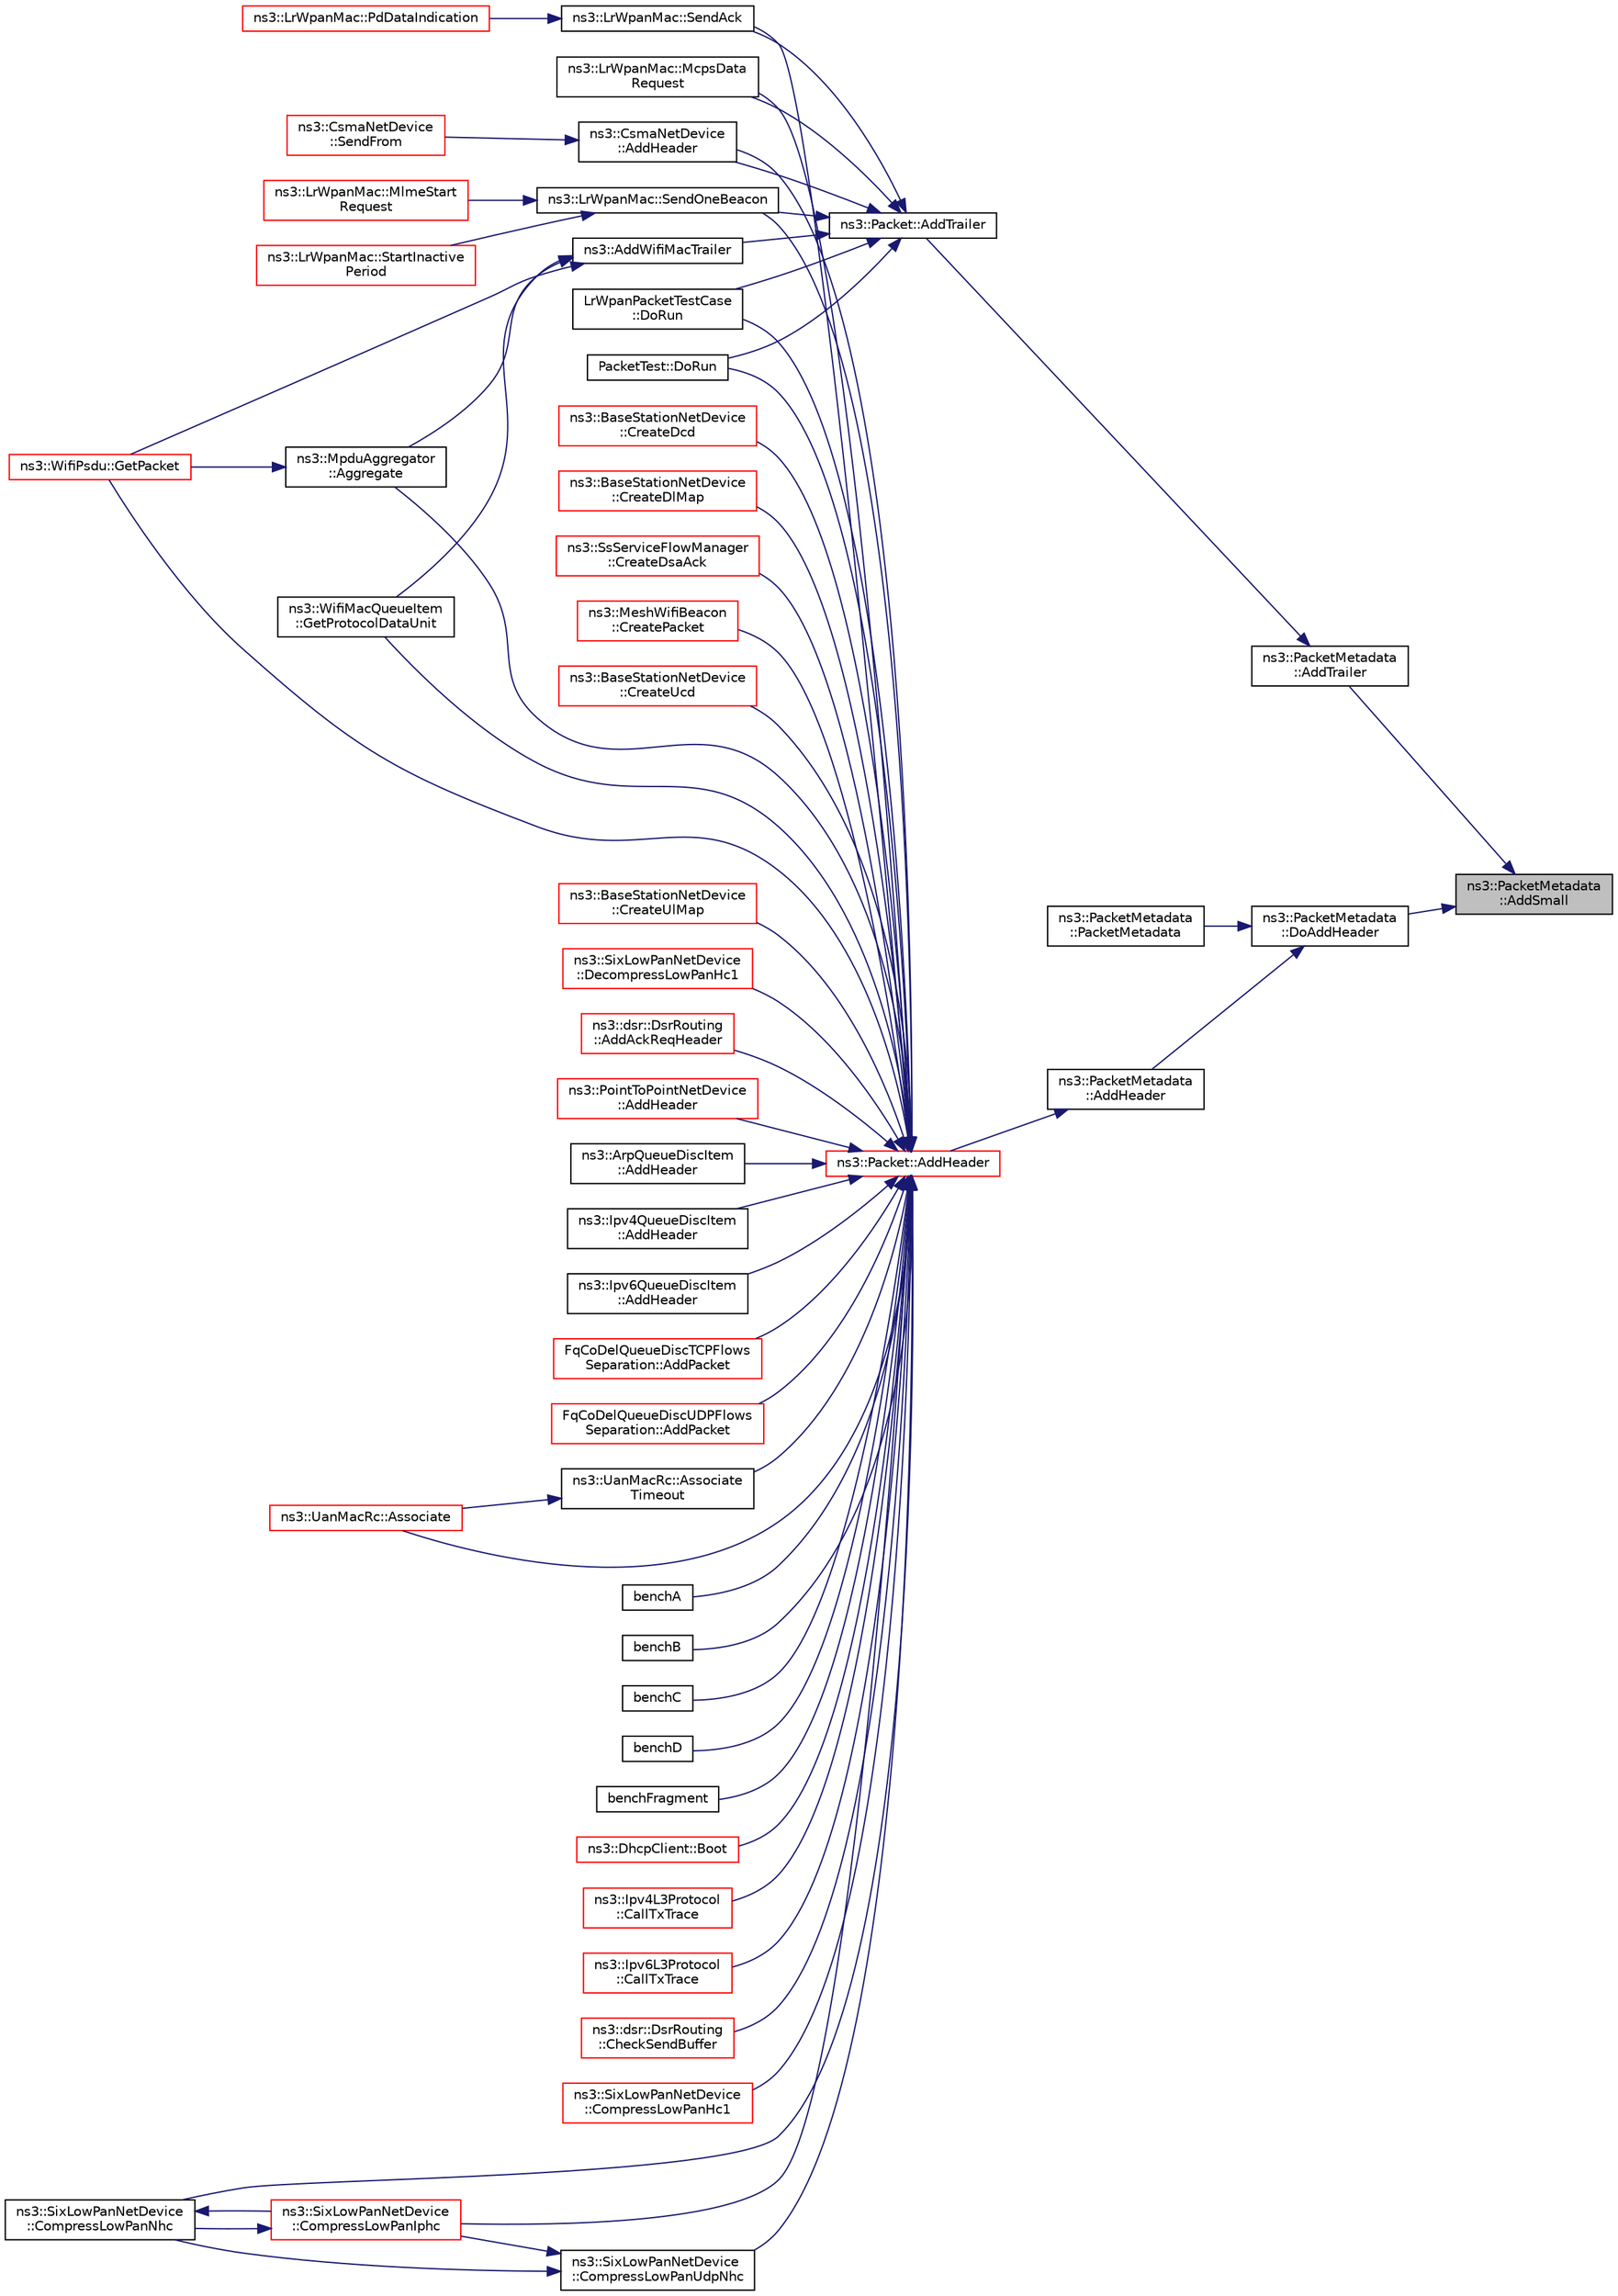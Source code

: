 digraph "ns3::PacketMetadata::AddSmall"
{
 // LATEX_PDF_SIZE
  edge [fontname="Helvetica",fontsize="10",labelfontname="Helvetica",labelfontsize="10"];
  node [fontname="Helvetica",fontsize="10",shape=record];
  rankdir="RL";
  Node1 [label="ns3::PacketMetadata\l::AddSmall",height=0.2,width=0.4,color="black", fillcolor="grey75", style="filled", fontcolor="black",tooltip="Add a SmallItem."];
  Node1 -> Node2 [dir="back",color="midnightblue",fontsize="10",style="solid",fontname="Helvetica"];
  Node2 [label="ns3::PacketMetadata\l::AddTrailer",height=0.2,width=0.4,color="black", fillcolor="white", style="filled",URL="$classns3_1_1_packet_metadata.html#afd698b5f0ce0e9f498fff8a6915837c5",tooltip="Add a trailer."];
  Node2 -> Node3 [dir="back",color="midnightblue",fontsize="10",style="solid",fontname="Helvetica"];
  Node3 [label="ns3::Packet::AddTrailer",height=0.2,width=0.4,color="black", fillcolor="white", style="filled",URL="$classns3_1_1_packet.html#ae26b490c30ae5bc98be5181ec6e06db8",tooltip="Add trailer to this packet."];
  Node3 -> Node4 [dir="back",color="midnightblue",fontsize="10",style="solid",fontname="Helvetica"];
  Node4 [label="ns3::CsmaNetDevice\l::AddHeader",height=0.2,width=0.4,color="black", fillcolor="white", style="filled",URL="$classns3_1_1_csma_net_device.html#a736bf6ce5851ace677f8fc693a92855c",tooltip="Adds the necessary headers and trailers to a packet of data in order to respect the packet type."];
  Node4 -> Node5 [dir="back",color="midnightblue",fontsize="10",style="solid",fontname="Helvetica"];
  Node5 [label="ns3::CsmaNetDevice\l::SendFrom",height=0.2,width=0.4,color="red", fillcolor="white", style="filled",URL="$classns3_1_1_csma_net_device.html#ad7cb5da0e3fb59bd1670c8fa0af4b775",tooltip="Start sending a packet down the channel, with MAC spoofing."];
  Node3 -> Node7 [dir="back",color="midnightblue",fontsize="10",style="solid",fontname="Helvetica"];
  Node7 [label="ns3::AddWifiMacTrailer",height=0.2,width=0.4,color="black", fillcolor="white", style="filled",URL="$namespacens3.html#ab329ba01637c33843b592aebe17df72f",tooltip="Add FCS trailer to a packet."];
  Node7 -> Node8 [dir="back",color="midnightblue",fontsize="10",style="solid",fontname="Helvetica"];
  Node8 [label="ns3::MpduAggregator\l::Aggregate",height=0.2,width=0.4,color="black", fillcolor="white", style="filled",URL="$classns3_1_1_mpdu_aggregator.html#a8e4e158ca23bbd3141f8c584dcb7a5dc",tooltip="Aggregate an MPDU to an A-MPDU."];
  Node8 -> Node9 [dir="back",color="midnightblue",fontsize="10",style="solid",fontname="Helvetica"];
  Node9 [label="ns3::WifiPsdu::GetPacket",height=0.2,width=0.4,color="red", fillcolor="white", style="filled",URL="$classns3_1_1_wifi_psdu.html#aee5f98fb36fec0f9a3d20ecc0214ace0",tooltip="Get the PSDU as a single packet."];
  Node7 -> Node9 [dir="back",color="midnightblue",fontsize="10",style="solid",fontname="Helvetica"];
  Node7 -> Node42 [dir="back",color="midnightblue",fontsize="10",style="solid",fontname="Helvetica"];
  Node42 [label="ns3::WifiMacQueueItem\l::GetProtocolDataUnit",height=0.2,width=0.4,color="black", fillcolor="white", style="filled",URL="$classns3_1_1_wifi_mac_queue_item.html#a9217fe2d00a5893b968d524376ff167c",tooltip="Get the MAC protocol data unit (MPDU) corresponding to this item (i.e."];
  Node3 -> Node43 [dir="back",color="midnightblue",fontsize="10",style="solid",fontname="Helvetica"];
  Node43 [label="LrWpanPacketTestCase\l::DoRun",height=0.2,width=0.4,color="black", fillcolor="white", style="filled",URL="$class_lr_wpan_packet_test_case.html#ae85f64d48a71983a4a43f49e5571546a",tooltip="Implementation to actually run this TestCase."];
  Node3 -> Node44 [dir="back",color="midnightblue",fontsize="10",style="solid",fontname="Helvetica"];
  Node44 [label="PacketTest::DoRun",height=0.2,width=0.4,color="black", fillcolor="white", style="filled",URL="$class_packet_test.html#a2f4d69aa1b21616ea14efd54fee55da2",tooltip="Implementation to actually run this TestCase."];
  Node3 -> Node45 [dir="back",color="midnightblue",fontsize="10",style="solid",fontname="Helvetica"];
  Node45 [label="ns3::LrWpanMac::McpsData\lRequest",height=0.2,width=0.4,color="black", fillcolor="white", style="filled",URL="$classns3_1_1_lr_wpan_mac.html#acb3f2c60655d459aeb85b20536d1f7ce",tooltip="IEEE 802.15.4-2006, section 7.1.1.1 MCPS-DATA.request Request to transfer a MSDU."];
  Node3 -> Node46 [dir="back",color="midnightblue",fontsize="10",style="solid",fontname="Helvetica"];
  Node46 [label="ns3::LrWpanMac::SendAck",height=0.2,width=0.4,color="black", fillcolor="white", style="filled",URL="$classns3_1_1_lr_wpan_mac.html#afdf2ca2fc6e15fbb1767720607a101f8",tooltip="Send an acknowledgment packet for the given sequence number."];
  Node46 -> Node47 [dir="back",color="midnightblue",fontsize="10",style="solid",fontname="Helvetica"];
  Node47 [label="ns3::LrWpanMac::PdDataIndication",height=0.2,width=0.4,color="red", fillcolor="white", style="filled",URL="$classns3_1_1_lr_wpan_mac.html#a71139cc1bd26ab1c0a9c2e7791631389",tooltip="IEEE 802.15.4-2006 section 6.2.1.3 PD-DATA.indication Indicates the transfer of an MPDU from PHY to M..."];
  Node3 -> Node64 [dir="back",color="midnightblue",fontsize="10",style="solid",fontname="Helvetica"];
  Node64 [label="ns3::LrWpanMac::SendOneBeacon",height=0.2,width=0.4,color="black", fillcolor="white", style="filled",URL="$classns3_1_1_lr_wpan_mac.html#a1e33a2a8f1614f73cfa1ef2632a69bc3",tooltip="Called to send a single beacon frame."];
  Node64 -> Node65 [dir="back",color="midnightblue",fontsize="10",style="solid",fontname="Helvetica"];
  Node65 [label="ns3::LrWpanMac::MlmeStart\lRequest",height=0.2,width=0.4,color="red", fillcolor="white", style="filled",URL="$classns3_1_1_lr_wpan_mac.html#a3b31c2f44927a19d0bc74fd8236decaa",tooltip="IEEE 802.15.4-2006, section 7.1.14.1 MLME-START.request Request to allow a PAN coordinator to initiat..."];
  Node64 -> Node67 [dir="back",color="midnightblue",fontsize="10",style="solid",fontname="Helvetica"];
  Node67 [label="ns3::LrWpanMac::StartInactive\lPeriod",height=0.2,width=0.4,color="red", fillcolor="white", style="filled",URL="$classns3_1_1_lr_wpan_mac.html#a3fd053f59ce783b24414369e1077dff4",tooltip="Start the Inactive Period in a beacon-enabled mode."];
  Node1 -> Node71 [dir="back",color="midnightblue",fontsize="10",style="solid",fontname="Helvetica"];
  Node71 [label="ns3::PacketMetadata\l::DoAddHeader",height=0.2,width=0.4,color="black", fillcolor="white", style="filled",URL="$classns3_1_1_packet_metadata.html#ae5ad09674e28733405c49b2655c51a5a",tooltip="Add an header."];
  Node71 -> Node72 [dir="back",color="midnightblue",fontsize="10",style="solid",fontname="Helvetica"];
  Node72 [label="ns3::PacketMetadata\l::PacketMetadata",height=0.2,width=0.4,color="black", fillcolor="white", style="filled",URL="$classns3_1_1_packet_metadata.html#a3c1a7bc063be52d90c9bdf7dbbcfeff7",tooltip="Constructor."];
  Node71 -> Node73 [dir="back",color="midnightblue",fontsize="10",style="solid",fontname="Helvetica"];
  Node73 [label="ns3::PacketMetadata\l::AddHeader",height=0.2,width=0.4,color="black", fillcolor="white", style="filled",URL="$classns3_1_1_packet_metadata.html#abdce736c4c5f647242f0808c0d2f9249",tooltip="Add an header."];
  Node73 -> Node74 [dir="back",color="midnightblue",fontsize="10",style="solid",fontname="Helvetica"];
  Node74 [label="ns3::Packet::AddHeader",height=0.2,width=0.4,color="red", fillcolor="white", style="filled",URL="$classns3_1_1_packet.html#a465108c595a0bc592095cbcab1832ed8",tooltip="Add header to this packet."];
  Node74 -> Node75 [dir="back",color="midnightblue",fontsize="10",style="solid",fontname="Helvetica"];
  Node75 [label="ns3::dsr::DsrRouting\l::AddAckReqHeader",height=0.2,width=0.4,color="red", fillcolor="white", style="filled",URL="$classns3_1_1dsr_1_1_dsr_routing.html#a8ce910f1c56dc238ff98117c784c4541",tooltip="This function is called to add ack request header for network acknowledgement."];
  Node74 -> Node4 [dir="back",color="midnightblue",fontsize="10",style="solid",fontname="Helvetica"];
  Node74 -> Node98 [dir="back",color="midnightblue",fontsize="10",style="solid",fontname="Helvetica"];
  Node98 [label="ns3::PointToPointNetDevice\l::AddHeader",height=0.2,width=0.4,color="red", fillcolor="white", style="filled",URL="$classns3_1_1_point_to_point_net_device.html#a041de407f1f7fac39ba2c961f857fedb",tooltip="Adds the necessary headers and trailers to a packet of data in order to respect the protocol implemen..."];
  Node74 -> Node100 [dir="back",color="midnightblue",fontsize="10",style="solid",fontname="Helvetica"];
  Node100 [label="ns3::ArpQueueDiscItem\l::AddHeader",height=0.2,width=0.4,color="black", fillcolor="white", style="filled",URL="$classns3_1_1_arp_queue_disc_item.html#a7bf1c37bc6b9af40c9fe16bfb4a92fcc",tooltip="Add the header to the packet."];
  Node74 -> Node101 [dir="back",color="midnightblue",fontsize="10",style="solid",fontname="Helvetica"];
  Node101 [label="ns3::Ipv4QueueDiscItem\l::AddHeader",height=0.2,width=0.4,color="black", fillcolor="white", style="filled",URL="$classns3_1_1_ipv4_queue_disc_item.html#a935709924d746dddbdc4d82e7a4a751d",tooltip="Add the header to the packet."];
  Node74 -> Node102 [dir="back",color="midnightblue",fontsize="10",style="solid",fontname="Helvetica"];
  Node102 [label="ns3::Ipv6QueueDiscItem\l::AddHeader",height=0.2,width=0.4,color="black", fillcolor="white", style="filled",URL="$classns3_1_1_ipv6_queue_disc_item.html#a265d5b2e270107d4a243b0af10f01ac7",tooltip="Add the header to the packet."];
  Node74 -> Node103 [dir="back",color="midnightblue",fontsize="10",style="solid",fontname="Helvetica"];
  Node103 [label="FqCoDelQueueDiscTCPFlows\lSeparation::AddPacket",height=0.2,width=0.4,color="red", fillcolor="white", style="filled",URL="$class_fq_co_del_queue_disc_t_c_p_flows_separation.html#ae3d3e59d786d4cc53a9140ac1a870a4b",tooltip=" "];
  Node74 -> Node105 [dir="back",color="midnightblue",fontsize="10",style="solid",fontname="Helvetica"];
  Node105 [label="FqCoDelQueueDiscUDPFlows\lSeparation::AddPacket",height=0.2,width=0.4,color="red", fillcolor="white", style="filled",URL="$class_fq_co_del_queue_disc_u_d_p_flows_separation.html#a632c0fbc4d46616fedb0b9ab9f75e769",tooltip=" "];
  Node74 -> Node8 [dir="back",color="midnightblue",fontsize="10",style="solid",fontname="Helvetica"];
  Node74 -> Node107 [dir="back",color="midnightblue",fontsize="10",style="solid",fontname="Helvetica"];
  Node107 [label="ns3::UanMacRc::Associate",height=0.2,width=0.4,color="red", fillcolor="white", style="filled",URL="$classns3_1_1_uan_mac_rc.html#ad0c89fbba2f362b7915cd33809cbad14",tooltip="Associate with a gateway by sending the first GWPING."];
  Node74 -> Node109 [dir="back",color="midnightblue",fontsize="10",style="solid",fontname="Helvetica"];
  Node109 [label="ns3::UanMacRc::Associate\lTimeout",height=0.2,width=0.4,color="black", fillcolor="white", style="filled",URL="$classns3_1_1_uan_mac_rc.html#af23682ff6db736c6a2c9eceae8252cd2",tooltip="Periodically retry association."];
  Node109 -> Node107 [dir="back",color="midnightblue",fontsize="10",style="solid",fontname="Helvetica"];
  Node74 -> Node110 [dir="back",color="midnightblue",fontsize="10",style="solid",fontname="Helvetica"];
  Node110 [label="benchA",height=0.2,width=0.4,color="black", fillcolor="white", style="filled",URL="$bench-packets_8cc.html#a8dec890013c3163ad1ef5504b69c6649",tooltip=" "];
  Node74 -> Node111 [dir="back",color="midnightblue",fontsize="10",style="solid",fontname="Helvetica"];
  Node111 [label="benchB",height=0.2,width=0.4,color="black", fillcolor="white", style="filled",URL="$bench-packets_8cc.html#a23d31548f9c46cb96e61b348dd0866f4",tooltip=" "];
  Node74 -> Node112 [dir="back",color="midnightblue",fontsize="10",style="solid",fontname="Helvetica"];
  Node112 [label="benchC",height=0.2,width=0.4,color="black", fillcolor="white", style="filled",URL="$bench-packets_8cc.html#a5613722f6b404b5eab9952d35cb27aea",tooltip=" "];
  Node74 -> Node113 [dir="back",color="midnightblue",fontsize="10",style="solid",fontname="Helvetica"];
  Node113 [label="benchD",height=0.2,width=0.4,color="black", fillcolor="white", style="filled",URL="$bench-packets_8cc.html#a634d9ba79419175aa50058585770b0b6",tooltip=" "];
  Node74 -> Node114 [dir="back",color="midnightblue",fontsize="10",style="solid",fontname="Helvetica"];
  Node114 [label="benchFragment",height=0.2,width=0.4,color="black", fillcolor="white", style="filled",URL="$bench-packets_8cc.html#a6cabc7d91c4117351e595e4bb94b141d",tooltip=" "];
  Node74 -> Node115 [dir="back",color="midnightblue",fontsize="10",style="solid",fontname="Helvetica"];
  Node115 [label="ns3::DhcpClient::Boot",height=0.2,width=0.4,color="red", fillcolor="white", style="filled",URL="$classns3_1_1_dhcp_client.html#a722283f15dedcb758b71d9846867e16e",tooltip="Sends DHCP DISCOVER and changes the client state to WAIT_OFFER."];
  Node74 -> Node124 [dir="back",color="midnightblue",fontsize="10",style="solid",fontname="Helvetica"];
  Node124 [label="ns3::Ipv4L3Protocol\l::CallTxTrace",height=0.2,width=0.4,color="red", fillcolor="white", style="filled",URL="$classns3_1_1_ipv4_l3_protocol.html#a04cbb7540c6f22a2870f118715b6a703",tooltip="Make a copy of the packet, add the header and invoke the TX trace callback."];
  Node74 -> Node137 [dir="back",color="midnightblue",fontsize="10",style="solid",fontname="Helvetica"];
  Node137 [label="ns3::Ipv6L3Protocol\l::CallTxTrace",height=0.2,width=0.4,color="red", fillcolor="white", style="filled",URL="$classns3_1_1_ipv6_l3_protocol.html#a40e29e34a97639ad1caad6b64e732454",tooltip="Make a copy of the packet, add the header and invoke the TX trace callback."];
  Node74 -> Node77 [dir="back",color="midnightblue",fontsize="10",style="solid",fontname="Helvetica"];
  Node77 [label="ns3::dsr::DsrRouting\l::CheckSendBuffer",height=0.2,width=0.4,color="red", fillcolor="white", style="filled",URL="$classns3_1_1dsr_1_1_dsr_routing.html#a03ace9023e9fe58434dc004123c7d9e0",tooltip="Check the send buffer of packets with route when send buffer timer expire."];
  Node74 -> Node147 [dir="back",color="midnightblue",fontsize="10",style="solid",fontname="Helvetica"];
  Node147 [label="ns3::SixLowPanNetDevice\l::CompressLowPanHc1",height=0.2,width=0.4,color="red", fillcolor="white", style="filled",URL="$classns3_1_1_six_low_pan_net_device.html#a0e1957fbfb793cd011b4b3f89c550b8f",tooltip="Compress the headers according to HC1 compression."];
  Node74 -> Node151 [dir="back",color="midnightblue",fontsize="10",style="solid",fontname="Helvetica"];
  Node151 [label="ns3::SixLowPanNetDevice\l::CompressLowPanIphc",height=0.2,width=0.4,color="red", fillcolor="white", style="filled",URL="$classns3_1_1_six_low_pan_net_device.html#a67bf1501ba018d90c5bdb442371a3722",tooltip="Compress the headers according to IPHC compression."];
  Node151 -> Node152 [dir="back",color="midnightblue",fontsize="10",style="solid",fontname="Helvetica"];
  Node152 [label="ns3::SixLowPanNetDevice\l::CompressLowPanNhc",height=0.2,width=0.4,color="black", fillcolor="white", style="filled",URL="$classns3_1_1_six_low_pan_net_device.html#a41d34fd1612e7e6911614fadfef6ab67",tooltip="Compress the headers according to NHC compression."];
  Node152 -> Node151 [dir="back",color="midnightblue",fontsize="10",style="solid",fontname="Helvetica"];
  Node74 -> Node152 [dir="back",color="midnightblue",fontsize="10",style="solid",fontname="Helvetica"];
  Node74 -> Node153 [dir="back",color="midnightblue",fontsize="10",style="solid",fontname="Helvetica"];
  Node153 [label="ns3::SixLowPanNetDevice\l::CompressLowPanUdpNhc",height=0.2,width=0.4,color="black", fillcolor="white", style="filled",URL="$classns3_1_1_six_low_pan_net_device.html#aa163cb1c6e2c82e208692f9bae9b5189",tooltip="Compress the headers according to NHC compression."];
  Node153 -> Node151 [dir="back",color="midnightblue",fontsize="10",style="solid",fontname="Helvetica"];
  Node153 -> Node152 [dir="back",color="midnightblue",fontsize="10",style="solid",fontname="Helvetica"];
  Node74 -> Node154 [dir="back",color="midnightblue",fontsize="10",style="solid",fontname="Helvetica"];
  Node154 [label="ns3::BaseStationNetDevice\l::CreateDcd",height=0.2,width=0.4,color="red", fillcolor="white", style="filled",URL="$classns3_1_1_base_station_net_device.html#a4228fe5a44d28453e2a1188ac4d31e8d",tooltip="Create DCD."];
  Node74 -> Node164 [dir="back",color="midnightblue",fontsize="10",style="solid",fontname="Helvetica"];
  Node164 [label="ns3::BaseStationNetDevice\l::CreateDlMap",height=0.2,width=0.4,color="red", fillcolor="white", style="filled",URL="$classns3_1_1_base_station_net_device.html#ab03962233fca4f8e6581c87ce34b8170",tooltip="Create DL map."];
  Node74 -> Node165 [dir="back",color="midnightblue",fontsize="10",style="solid",fontname="Helvetica"];
  Node165 [label="ns3::SsServiceFlowManager\l::CreateDsaAck",height=0.2,width=0.4,color="red", fillcolor="white", style="filled",URL="$classns3_1_1_ss_service_flow_manager.html#aa1284d53599ef6f1c4ba3f7dd3ac8f09",tooltip="Create DSA ack."];
  Node74 -> Node167 [dir="back",color="midnightblue",fontsize="10",style="solid",fontname="Helvetica"];
  Node167 [label="ns3::MeshWifiBeacon\l::CreatePacket",height=0.2,width=0.4,color="red", fillcolor="white", style="filled",URL="$classns3_1_1_mesh_wifi_beacon.html#a826279378f1756d0f201bae17bbdae90",tooltip="Create frame = { beacon header + all information elements sorted by ElementId () }."];
  Node74 -> Node172 [dir="back",color="midnightblue",fontsize="10",style="solid",fontname="Helvetica"];
  Node172 [label="ns3::BaseStationNetDevice\l::CreateUcd",height=0.2,width=0.4,color="red", fillcolor="white", style="filled",URL="$classns3_1_1_base_station_net_device.html#abdd5d28aac407818503b3ffae29bd1de",tooltip="Create UCD."];
  Node74 -> Node173 [dir="back",color="midnightblue",fontsize="10",style="solid",fontname="Helvetica"];
  Node173 [label="ns3::BaseStationNetDevice\l::CreateUlMap",height=0.2,width=0.4,color="red", fillcolor="white", style="filled",URL="$classns3_1_1_base_station_net_device.html#a73d0eb6a57169fc627126d2e37de9f20",tooltip="Create UL map."];
  Node74 -> Node174 [dir="back",color="midnightblue",fontsize="10",style="solid",fontname="Helvetica"];
  Node174 [label="ns3::SixLowPanNetDevice\l::DecompressLowPanHc1",height=0.2,width=0.4,color="red", fillcolor="white", style="filled",URL="$classns3_1_1_six_low_pan_net_device.html#a649ef9717609424699311ea61c8e3fc8",tooltip="Decompress the headers according to HC1 compression."];
  Node74 -> Node43 [dir="back",color="midnightblue",fontsize="10",style="solid",fontname="Helvetica"];
  Node74 -> Node44 [dir="back",color="midnightblue",fontsize="10",style="solid",fontname="Helvetica"];
  Node74 -> Node9 [dir="back",color="midnightblue",fontsize="10",style="solid",fontname="Helvetica"];
  Node74 -> Node42 [dir="back",color="midnightblue",fontsize="10",style="solid",fontname="Helvetica"];
  Node74 -> Node45 [dir="back",color="midnightblue",fontsize="10",style="solid",fontname="Helvetica"];
  Node74 -> Node46 [dir="back",color="midnightblue",fontsize="10",style="solid",fontname="Helvetica"];
  Node74 -> Node64 [dir="back",color="midnightblue",fontsize="10",style="solid",fontname="Helvetica"];
}
